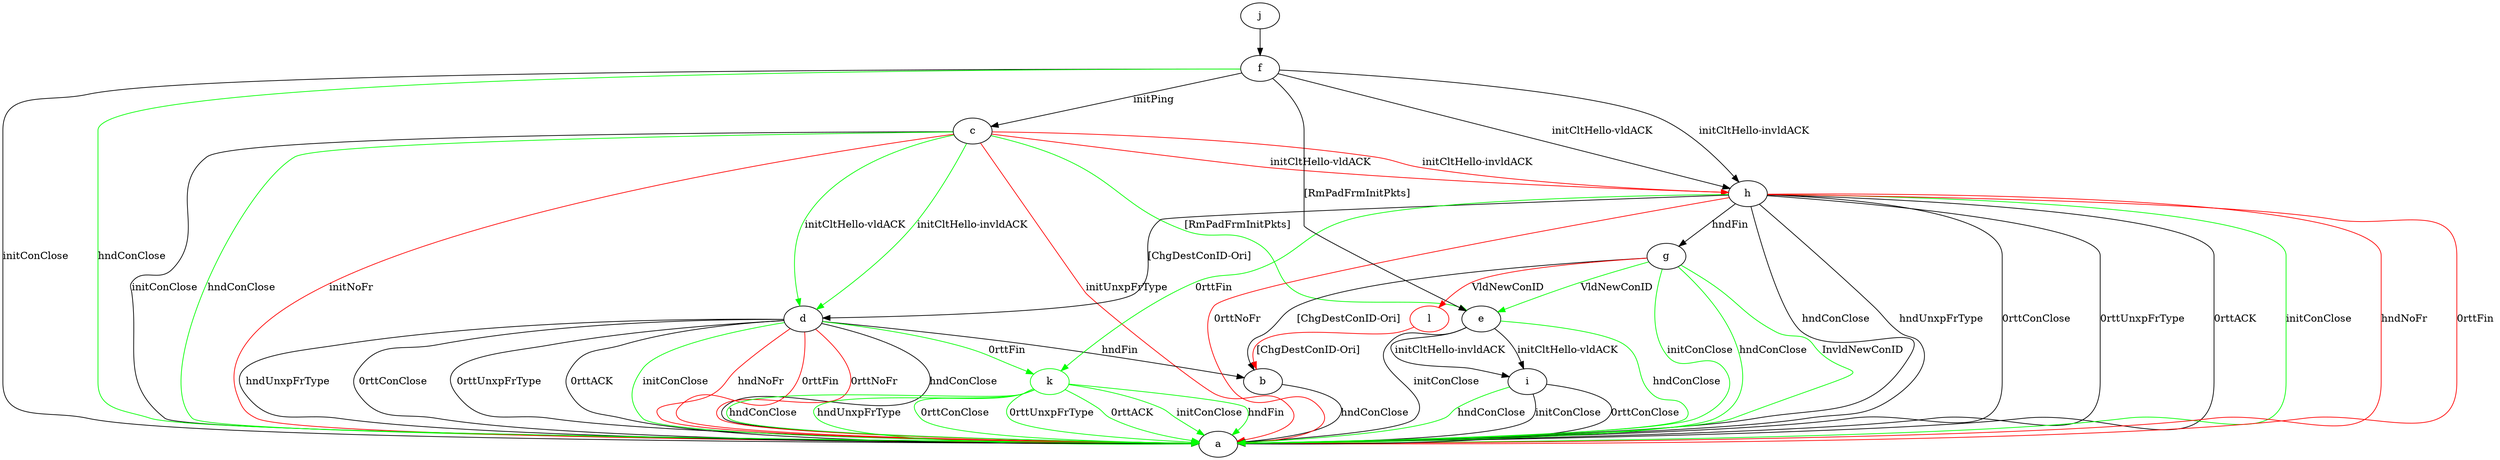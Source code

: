 digraph "" {
	b -> a	[key=0,
		label="hndConClose "];
	c -> a	[key=0,
		label="initConClose "];
	c -> a	[key=1,
		color=green,
		label="hndConClose "];
	c -> a	[key=2,
		color=red,
		label="initNoFr "];
	c -> a	[key=3,
		color=red,
		label="initUnxpFrType "];
	c -> d	[key=0,
		color=green,
		label="initCltHello-vldACK "];
	c -> d	[key=1,
		color=green,
		label="initCltHello-invldACK "];
	c -> e	[key=0,
		color=green,
		label="[RmPadFrmInitPkts] "];
	c -> h	[key=0,
		color=red,
		label="initCltHello-vldACK "];
	c -> h	[key=1,
		color=red,
		label="initCltHello-invldACK "];
	d -> a	[key=0,
		label="hndConClose "];
	d -> a	[key=1,
		label="hndUnxpFrType "];
	d -> a	[key=2,
		label="0rttConClose "];
	d -> a	[key=3,
		label="0rttUnxpFrType "];
	d -> a	[key=4,
		label="0rttACK "];
	d -> a	[key=5,
		color=green,
		label="initConClose "];
	d -> a	[key=6,
		color=red,
		label="hndNoFr "];
	d -> a	[key=7,
		color=red,
		label="0rttFin "];
	d -> a	[key=8,
		color=red,
		label="0rttNoFr "];
	d -> b	[key=0,
		label="hndFin "];
	k	[color=green];
	d -> k	[key=0,
		color=green,
		label="0rttFin "];
	e -> a	[key=0,
		label="initConClose "];
	e -> a	[key=1,
		color=green,
		label="hndConClose "];
	e -> i	[key=0,
		label="initCltHello-vldACK "];
	e -> i	[key=1,
		label="initCltHello-invldACK "];
	f -> a	[key=0,
		label="initConClose "];
	f -> a	[key=1,
		color=green,
		label="hndConClose "];
	f -> c	[key=0,
		label="initPing "];
	f -> e	[key=0,
		label="[RmPadFrmInitPkts] "];
	f -> h	[key=0,
		label="initCltHello-vldACK "];
	f -> h	[key=1,
		label="initCltHello-invldACK "];
	g -> a	[key=0,
		color=green,
		label="initConClose "];
	g -> a	[key=1,
		color=green,
		label="hndConClose "];
	g -> a	[key=2,
		color=green,
		label="InvldNewConID "];
	g -> b	[key=0,
		label="[ChgDestConID-Ori] "];
	g -> e	[key=0,
		color=green,
		label="VldNewConID "];
	l	[color=red];
	g -> l	[key=0,
		color=red,
		label="VldNewConID "];
	h -> a	[key=0,
		label="hndConClose "];
	h -> a	[key=1,
		label="hndUnxpFrType "];
	h -> a	[key=2,
		label="0rttConClose "];
	h -> a	[key=3,
		label="0rttUnxpFrType "];
	h -> a	[key=4,
		label="0rttACK "];
	h -> a	[key=5,
		color=green,
		label="initConClose "];
	h -> a	[key=6,
		color=red,
		label="hndNoFr "];
	h -> a	[key=7,
		color=red,
		label="0rttFin "];
	h -> a	[key=8,
		color=red,
		label="0rttNoFr "];
	h -> d	[key=0,
		label="[ChgDestConID-Ori] "];
	h -> g	[key=0,
		label="hndFin "];
	h -> k	[key=0,
		color=green,
		label="0rttFin "];
	i -> a	[key=0,
		label="initConClose "];
	i -> a	[key=1,
		label="0rttConClose "];
	i -> a	[key=2,
		color=green,
		label="hndConClose "];
	j -> f	[key=0];
	k -> a	[key=0,
		color=green,
		label="initConClose "];
	k -> a	[key=1,
		color=green,
		label="hndFin "];
	k -> a	[key=2,
		color=green,
		label="hndConClose "];
	k -> a	[key=3,
		color=green,
		label="hndUnxpFrType "];
	k -> a	[key=4,
		color=green,
		label="0rttConClose "];
	k -> a	[key=5,
		color=green,
		label="0rttUnxpFrType "];
	k -> a	[key=6,
		color=green,
		label="0rttACK "];
	l -> b	[key=0,
		color=red,
		label="[ChgDestConID-Ori] "];
}
